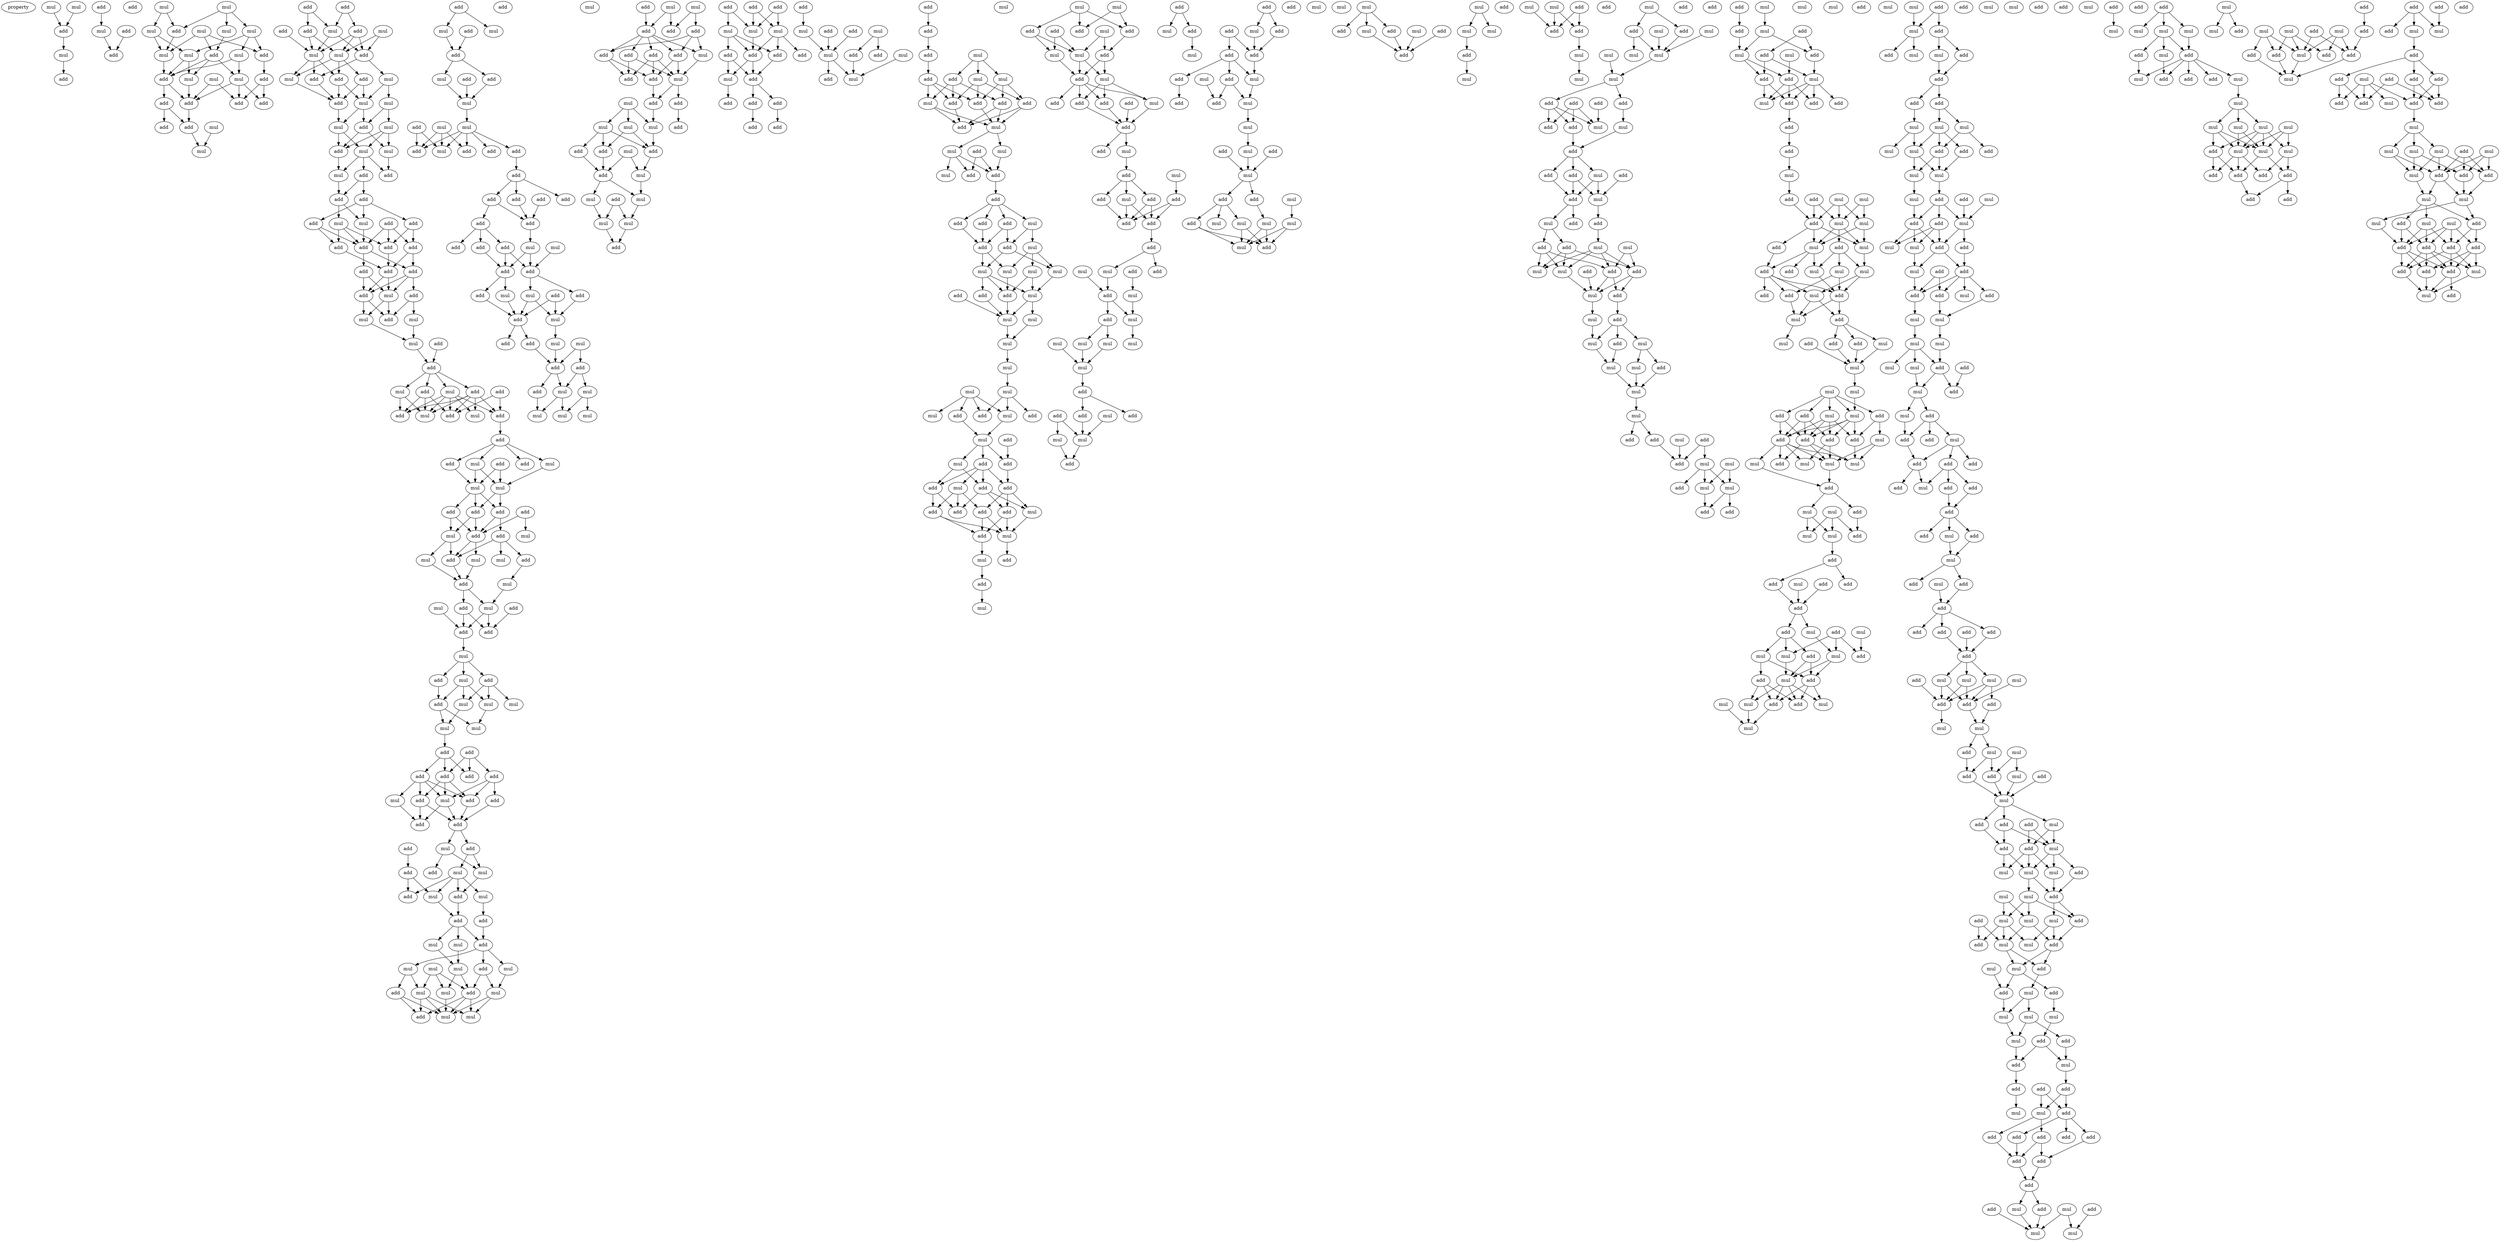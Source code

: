 digraph {
    node [fontcolor=black]
    property [mul=2,lf=1.8]
    0 [ label = mul ];
    1 [ label = mul ];
    2 [ label = add ];
    3 [ label = mul ];
    4 [ label = add ];
    5 [ label = add ];
    6 [ label = add ];
    7 [ label = mul ];
    8 [ label = add ];
    9 [ label = add ];
    10 [ label = mul ];
    11 [ label = mul ];
    12 [ label = add ];
    13 [ label = mul ];
    14 [ label = mul ];
    15 [ label = mul ];
    16 [ label = mul ];
    17 [ label = add ];
    18 [ label = add ];
    19 [ label = mul ];
    20 [ label = mul ];
    21 [ label = mul ];
    22 [ label = mul ];
    23 [ label = mul ];
    24 [ label = add ];
    25 [ label = mul ];
    26 [ label = add ];
    27 [ label = add ];
    28 [ label = add ];
    29 [ label = add ];
    30 [ label = add ];
    31 [ label = add ];
    32 [ label = add ];
    33 [ label = mul ];
    34 [ label = mul ];
    35 [ label = add ];
    36 [ label = add ];
    37 [ label = mul ];
    38 [ label = add ];
    39 [ label = mul ];
    40 [ label = add ];
    41 [ label = add ];
    42 [ label = mul ];
    43 [ label = mul ];
    44 [ label = add ];
    45 [ label = mul ];
    46 [ label = add ];
    47 [ label = add ];
    48 [ label = add ];
    49 [ label = mul ];
    50 [ label = mul ];
    51 [ label = add ];
    52 [ label = mul ];
    53 [ label = mul ];
    54 [ label = add ];
    55 [ label = mul ];
    56 [ label = mul ];
    57 [ label = mul ];
    58 [ label = add ];
    59 [ label = mul ];
    60 [ label = add ];
    61 [ label = add ];
    62 [ label = add ];
    63 [ label = add ];
    64 [ label = add ];
    65 [ label = add ];
    66 [ label = add ];
    67 [ label = mul ];
    68 [ label = mul ];
    69 [ label = add ];
    70 [ label = add ];
    71 [ label = add ];
    72 [ label = add ];
    73 [ label = add ];
    74 [ label = add ];
    75 [ label = add ];
    76 [ label = add ];
    77 [ label = mul ];
    78 [ label = add ];
    79 [ label = mul ];
    80 [ label = mul ];
    81 [ label = add ];
    82 [ label = mul ];
    83 [ label = add ];
    84 [ label = add ];
    85 [ label = add ];
    86 [ label = mul ];
    87 [ label = add ];
    88 [ label = add ];
    89 [ label = mul ];
    90 [ label = add ];
    91 [ label = add ];
    92 [ label = mul ];
    93 [ label = add ];
    94 [ label = mul ];
    95 [ label = add ];
    96 [ label = add ];
    97 [ label = add ];
    98 [ label = mul ];
    99 [ label = add ];
    100 [ label = mul ];
    101 [ label = mul ];
    102 [ label = mul ];
    103 [ label = add ];
    104 [ label = add ];
    105 [ label = add ];
    106 [ label = add ];
    107 [ label = add ];
    108 [ label = add ];
    109 [ label = mul ];
    110 [ label = mul ];
    111 [ label = mul ];
    112 [ label = add ];
    113 [ label = mul ];
    114 [ label = add ];
    115 [ label = mul ];
    116 [ label = mul ];
    117 [ label = add ];
    118 [ label = add ];
    119 [ label = mul ];
    120 [ label = add ];
    121 [ label = mul ];
    122 [ label = add ];
    123 [ label = add ];
    124 [ label = mul ];
    125 [ label = add ];
    126 [ label = mul ];
    127 [ label = add ];
    128 [ label = mul ];
    129 [ label = mul ];
    130 [ label = mul ];
    131 [ label = add ];
    132 [ label = mul ];
    133 [ label = mul ];
    134 [ label = add ];
    135 [ label = add ];
    136 [ label = add ];
    137 [ label = add ];
    138 [ label = add ];
    139 [ label = add ];
    140 [ label = add ];
    141 [ label = mul ];
    142 [ label = add ];
    143 [ label = add ];
    144 [ label = mul ];
    145 [ label = add ];
    146 [ label = add ];
    147 [ label = add ];
    148 [ label = add ];
    149 [ label = mul ];
    150 [ label = add ];
    151 [ label = mul ];
    152 [ label = mul ];
    153 [ label = add ];
    154 [ label = add ];
    155 [ label = mul ];
    156 [ label = mul ];
    157 [ label = add ];
    158 [ label = add ];
    159 [ label = add ];
    160 [ label = mul ];
    161 [ label = add ];
    162 [ label = mul ];
    163 [ label = mul ];
    164 [ label = add ];
    165 [ label = mul ];
    166 [ label = mul ];
    167 [ label = mul ];
    168 [ label = mul ];
    169 [ label = add ];
    170 [ label = mul ];
    171 [ label = mul ];
    172 [ label = add ];
    173 [ label = add ];
    174 [ label = mul ];
    175 [ label = mul ];
    176 [ label = add ];
    177 [ label = add ];
    178 [ label = mul ];
    179 [ label = mul ];
    180 [ label = add ];
    181 [ label = add ];
    182 [ label = add ];
    183 [ label = add ];
    184 [ label = mul ];
    185 [ label = mul ];
    186 [ label = mul ];
    187 [ label = mul ];
    188 [ label = add ];
    189 [ label = add ];
    190 [ label = add ];
    191 [ label = add ];
    192 [ label = mul ];
    193 [ label = add ];
    194 [ label = add ];
    195 [ label = add ];
    196 [ label = add ];
    197 [ label = mul ];
    198 [ label = add ];
    199 [ label = add ];
    200 [ label = add ];
    201 [ label = add ];
    202 [ label = mul ];
    203 [ label = mul ];
    204 [ label = add ];
    205 [ label = add ];
    206 [ label = add ];
    207 [ label = add ];
    208 [ label = add ];
    209 [ label = add ];
    210 [ label = mul ];
    211 [ label = add ];
    212 [ label = add ];
    213 [ label = mul ];
    214 [ label = add ];
    215 [ label = mul ];
    216 [ label = mul ];
    217 [ label = add ];
    218 [ label = mul ];
    219 [ label = add ];
    220 [ label = add ];
    221 [ label = add ];
    222 [ label = mul ];
    223 [ label = add ];
    224 [ label = mul ];
    225 [ label = mul ];
    226 [ label = mul ];
    227 [ label = mul ];
    228 [ label = mul ];
    229 [ label = mul ];
    230 [ label = add ];
    231 [ label = add ];
    232 [ label = add ];
    233 [ label = add ];
    234 [ label = add ];
    235 [ label = add ];
    236 [ label = mul ];
    237 [ label = add ];
    238 [ label = add ];
    239 [ label = add ];
    240 [ label = mul ];
    241 [ label = add ];
    242 [ label = mul ];
    243 [ label = add ];
    244 [ label = add ];
    245 [ label = mul ];
    246 [ label = add ];
    247 [ label = mul ];
    248 [ label = mul ];
    249 [ label = mul ];
    250 [ label = add ];
    251 [ label = add ];
    252 [ label = add ];
    253 [ label = mul ];
    254 [ label = add ];
    255 [ label = mul ];
    256 [ label = add ];
    257 [ label = mul ];
    258 [ label = mul ];
    259 [ label = mul ];
    260 [ label = add ];
    261 [ label = add ];
    262 [ label = add ];
    263 [ label = add ];
    264 [ label = mul ];
    265 [ label = mul ];
    266 [ label = mul ];
    267 [ label = add ];
    268 [ label = add ];
    269 [ label = add ];
    270 [ label = add ];
    271 [ label = mul ];
    272 [ label = add ];
    273 [ label = add ];
    274 [ label = add ];
    275 [ label = add ];
    276 [ label = add ];
    277 [ label = add ];
    278 [ label = add ];
    279 [ label = mul ];
    280 [ label = add ];
    281 [ label = mul ];
    282 [ label = add ];
    283 [ label = add ];
    284 [ label = mul ];
    285 [ label = add ];
    286 [ label = mul ];
    287 [ label = add ];
    288 [ label = mul ];
    289 [ label = add ];
    290 [ label = add ];
    291 [ label = add ];
    292 [ label = mul ];
    293 [ label = add ];
    294 [ label = add ];
    295 [ label = mul ];
    296 [ label = mul ];
    297 [ label = add ];
    298 [ label = add ];
    299 [ label = mul ];
    300 [ label = add ];
    301 [ label = add ];
    302 [ label = add ];
    303 [ label = mul ];
    304 [ label = mul ];
    305 [ label = add ];
    306 [ label = mul ];
    307 [ label = add ];
    308 [ label = add ];
    309 [ label = mul ];
    310 [ label = add ];
    311 [ label = mul ];
    312 [ label = add ];
    313 [ label = add ];
    314 [ label = add ];
    315 [ label = add ];
    316 [ label = add ];
    317 [ label = mul ];
    318 [ label = mul ];
    319 [ label = mul ];
    320 [ label = mul ];
    321 [ label = mul ];
    322 [ label = mul ];
    323 [ label = mul ];
    324 [ label = add ];
    325 [ label = add ];
    326 [ label = add ];
    327 [ label = mul ];
    328 [ label = mul ];
    329 [ label = mul ];
    330 [ label = mul ];
    331 [ label = mul ];
    332 [ label = mul ];
    333 [ label = mul ];
    334 [ label = add ];
    335 [ label = mul ];
    336 [ label = add ];
    337 [ label = add ];
    338 [ label = mul ];
    339 [ label = add ];
    340 [ label = mul ];
    341 [ label = add ];
    342 [ label = add ];
    343 [ label = mul ];
    344 [ label = add ];
    345 [ label = add ];
    346 [ label = add ];
    347 [ label = add ];
    348 [ label = add ];
    349 [ label = mul ];
    350 [ label = add ];
    351 [ label = add ];
    352 [ label = add ];
    353 [ label = mul ];
    354 [ label = add ];
    355 [ label = mul ];
    356 [ label = add ];
    357 [ label = mul ];
    358 [ label = mul ];
    359 [ label = mul ];
    360 [ label = add ];
    361 [ label = mul ];
    362 [ label = add ];
    363 [ label = add ];
    364 [ label = add ];
    365 [ label = mul ];
    366 [ label = mul ];
    367 [ label = add ];
    368 [ label = add ];
    369 [ label = mul ];
    370 [ label = add ];
    371 [ label = add ];
    372 [ label = add ];
    373 [ label = add ];
    374 [ label = mul ];
    375 [ label = add ];
    376 [ label = add ];
    377 [ label = mul ];
    378 [ label = mul ];
    379 [ label = add ];
    380 [ label = add ];
    381 [ label = add ];
    382 [ label = mul ];
    383 [ label = add ];
    384 [ label = add ];
    385 [ label = add ];
    386 [ label = add ];
    387 [ label = mul ];
    388 [ label = add ];
    389 [ label = mul ];
    390 [ label = add ];
    391 [ label = add ];
    392 [ label = mul ];
    393 [ label = mul ];
    394 [ label = add ];
    395 [ label = mul ];
    396 [ label = mul ];
    397 [ label = mul ];
    398 [ label = mul ];
    399 [ label = mul ];
    400 [ label = add ];
    401 [ label = add ];
    402 [ label = add ];
    403 [ label = mul ];
    404 [ label = add ];
    405 [ label = mul ];
    406 [ label = mul ];
    407 [ label = add ];
    408 [ label = add ];
    409 [ label = mul ];
    410 [ label = add ];
    411 [ label = mul ];
    412 [ label = add ];
    413 [ label = add ];
    414 [ label = mul ];
    415 [ label = mul ];
    416 [ label = add ];
    417 [ label = add ];
    418 [ label = add ];
    419 [ label = add ];
    420 [ label = add ];
    421 [ label = add ];
    422 [ label = mul ];
    423 [ label = mul ];
    424 [ label = mul ];
    425 [ label = add ];
    426 [ label = add ];
    427 [ label = mul ];
    428 [ label = add ];
    429 [ label = mul ];
    430 [ label = mul ];
    431 [ label = add ];
    432 [ label = mul ];
    433 [ label = mul ];
    434 [ label = add ];
    435 [ label = add ];
    436 [ label = mul ];
    437 [ label = mul ];
    438 [ label = add ];
    439 [ label = mul ];
    440 [ label = mul ];
    441 [ label = mul ];
    442 [ label = add ];
    443 [ label = mul ];
    444 [ label = add ];
    445 [ label = mul ];
    446 [ label = mul ];
    447 [ label = add ];
    448 [ label = add ];
    449 [ label = add ];
    450 [ label = mul ];
    451 [ label = mul ];
    452 [ label = mul ];
    453 [ label = add ];
    454 [ label = add ];
    455 [ label = add ];
    456 [ label = mul ];
    457 [ label = mul ];
    458 [ label = mul ];
    459 [ label = add ];
    460 [ label = add ];
    461 [ label = add ];
    462 [ label = mul ];
    463 [ label = mul ];
    464 [ label = mul ];
    465 [ label = mul ];
    466 [ label = add ];
    467 [ label = mul ];
    468 [ label = add ];
    469 [ label = mul ];
    470 [ label = mul ];
    471 [ label = mul ];
    472 [ label = mul ];
    473 [ label = add ];
    474 [ label = add ];
    475 [ label = add ];
    476 [ label = add ];
    477 [ label = add ];
    478 [ label = mul ];
    479 [ label = mul ];
    480 [ label = add ];
    481 [ label = add ];
    482 [ label = add ];
    483 [ label = add ];
    484 [ label = mul ];
    485 [ label = add ];
    486 [ label = add ];
    487 [ label = mul ];
    488 [ label = add ];
    489 [ label = add ];
    490 [ label = mul ];
    491 [ label = add ];
    492 [ label = add ];
    493 [ label = add ];
    494 [ label = mul ];
    495 [ label = mul ];
    496 [ label = mul ];
    497 [ label = add ];
    498 [ label = add ];
    499 [ label = mul ];
    500 [ label = add ];
    501 [ label = mul ];
    502 [ label = add ];
    503 [ label = add ];
    504 [ label = add ];
    505 [ label = mul ];
    506 [ label = mul ];
    507 [ label = mul ];
    508 [ label = add ];
    509 [ label = mul ];
    510 [ label = add ];
    511 [ label = mul ];
    512 [ label = mul ];
    513 [ label = mul ];
    514 [ label = add ];
    515 [ label = add ];
    516 [ label = mul ];
    517 [ label = add ];
    518 [ label = mul ];
    519 [ label = mul ];
    520 [ label = add ];
    521 [ label = mul ];
    522 [ label = add ];
    523 [ label = mul ];
    524 [ label = add ];
    525 [ label = add ];
    526 [ label = mul ];
    527 [ label = add ];
    528 [ label = add ];
    529 [ label = mul ];
    530 [ label = add ];
    531 [ label = add ];
    532 [ label = mul ];
    533 [ label = add ];
    534 [ label = mul ];
    535 [ label = add ];
    536 [ label = add ];
    537 [ label = mul ];
    538 [ label = mul ];
    539 [ label = add ];
    540 [ label = add ];
    541 [ label = add ];
    542 [ label = add ];
    543 [ label = mul ];
    544 [ label = mul ];
    545 [ label = add ];
    546 [ label = mul ];
    547 [ label = add ];
    548 [ label = mul ];
    549 [ label = add ];
    550 [ label = mul ];
    551 [ label = mul ];
    552 [ label = add ];
    553 [ label = mul ];
    554 [ label = mul ];
    555 [ label = add ];
    556 [ label = mul ];
    557 [ label = add ];
    558 [ label = add ];
    559 [ label = mul ];
    560 [ label = mul ];
    561 [ label = add ];
    562 [ label = mul ];
    563 [ label = add ];
    564 [ label = mul ];
    565 [ label = add ];
    566 [ label = add ];
    567 [ label = add ];
    568 [ label = mul ];
    569 [ label = mul ];
    570 [ label = add ];
    571 [ label = add ];
    572 [ label = mul ];
    573 [ label = mul ];
    574 [ label = add ];
    575 [ label = add ];
    576 [ label = mul ];
    577 [ label = mul ];
    578 [ label = mul ];
    579 [ label = mul ];
    580 [ label = add ];
    581 [ label = add ];
    582 [ label = add ];
    583 [ label = mul ];
    584 [ label = add ];
    585 [ label = add ];
    586 [ label = mul ];
    587 [ label = add ];
    588 [ label = add ];
    589 [ label = mul ];
    590 [ label = mul ];
    591 [ label = mul ];
    592 [ label = add ];
    593 [ label = mul ];
    594 [ label = add ];
    595 [ label = mul ];
    596 [ label = mul ];
    597 [ label = add ];
    598 [ label = mul ];
    599 [ label = mul ];
    600 [ label = add ];
    601 [ label = add ];
    602 [ label = add ];
    603 [ label = add ];
    604 [ label = mul ];
    605 [ label = add ];
    606 [ label = add ];
    607 [ label = add ];
    608 [ label = mul ];
    609 [ label = add ];
    610 [ label = mul ];
    611 [ label = mul ];
    612 [ label = add ];
    613 [ label = mul ];
    614 [ label = mul ];
    615 [ label = add ];
    616 [ label = add ];
    617 [ label = mul ];
    618 [ label = add ];
    619 [ label = add ];
    620 [ label = add ];
    621 [ label = mul ];
    622 [ label = mul ];
    623 [ label = mul ];
    624 [ label = mul ];
    625 [ label = add ];
    626 [ label = mul ];
    627 [ label = mul ];
    628 [ label = add ];
    629 [ label = mul ];
    630 [ label = add ];
    631 [ label = mul ];
    632 [ label = add ];
    633 [ label = add ];
    634 [ label = add ];
    635 [ label = add ];
    636 [ label = mul ];
    637 [ label = mul ];
    638 [ label = mul ];
    639 [ label = mul ];
    640 [ label = add ];
    641 [ label = add ];
    642 [ label = add ];
    643 [ label = mul ];
    644 [ label = mul ];
    645 [ label = mul ];
    646 [ label = add ];
    647 [ label = mul ];
    648 [ label = add ];
    649 [ label = mul ];
    650 [ label = add ];
    651 [ label = mul ];
    652 [ label = add ];
    653 [ label = mul ];
    654 [ label = add ];
    655 [ label = mul ];
    656 [ label = add ];
    657 [ label = add ];
    658 [ label = add ];
    659 [ label = mul ];
    660 [ label = mul ];
    661 [ label = add ];
    662 [ label = add ];
    663 [ label = add ];
    664 [ label = mul ];
    665 [ label = mul ];
    666 [ label = mul ];
    667 [ label = mul ];
    668 [ label = add ];
    669 [ label = mul ];
    670 [ label = add ];
    671 [ label = mul ];
    672 [ label = mul ];
    673 [ label = add ];
    674 [ label = mul ];
    675 [ label = add ];
    676 [ label = mul ];
    677 [ label = add ];
    678 [ label = add ];
    679 [ label = add ];
    680 [ label = add ];
    681 [ label = add ];
    682 [ label = add ];
    683 [ label = mul ];
    684 [ label = add ];
    685 [ label = add ];
    686 [ label = add ];
    687 [ label = add ];
    688 [ label = add ];
    689 [ label = add ];
    690 [ label = mul ];
    691 [ label = mul ];
    692 [ label = mul ];
    693 [ label = mul ];
    694 [ label = add ];
    695 [ label = add ];
    696 [ label = add ];
    697 [ label = mul ];
    698 [ label = add ];
    699 [ label = add ];
    700 [ label = add ];
    701 [ label = add ];
    702 [ label = add ];
    703 [ label = add ];
    704 [ label = add ];
    705 [ label = mul ];
    706 [ label = mul ];
    707 [ label = mul ];
    708 [ label = add ];
    709 [ label = mul ];
    710 [ label = add ];
    711 [ label = add ];
    712 [ label = add ];
    713 [ label = mul ];
    714 [ label = mul ];
    715 [ label = mul ];
    716 [ label = mul ];
    717 [ label = mul ];
    718 [ label = add ];
    719 [ label = add ];
    720 [ label = mul ];
    721 [ label = add ];
    722 [ label = add ];
    723 [ label = mul ];
    724 [ label = add ];
    725 [ label = add ];
    726 [ label = add ];
    727 [ label = add ];
    728 [ label = mul ];
    729 [ label = mul ];
    730 [ label = add ];
    731 [ label = add ];
    732 [ label = mul ];
    733 [ label = mul ];
    734 [ label = mul ];
    735 [ label = add ];
    736 [ label = mul ];
    737 [ label = mul ];
    738 [ label = mul ];
    739 [ label = add ];
    740 [ label = mul ];
    741 [ label = add ];
    742 [ label = mul ];
    743 [ label = mul ];
    744 [ label = add ];
    745 [ label = add ];
    746 [ label = mul ];
    747 [ label = mul ];
    748 [ label = add ];
    749 [ label = add ];
    750 [ label = mul ];
    751 [ label = mul ];
    752 [ label = add ];
    753 [ label = mul ];
    754 [ label = add ];
    755 [ label = mul ];
    756 [ label = mul ];
    757 [ label = mul ];
    758 [ label = add ];
    759 [ label = add ];
    760 [ label = add ];
    761 [ label = mul ];
    762 [ label = add ];
    763 [ label = mul ];
    764 [ label = add ];
    765 [ label = add ];
    766 [ label = add ];
    767 [ label = add ];
    768 [ label = mul ];
    769 [ label = mul ];
    770 [ label = add ];
    771 [ label = add ];
    772 [ label = add ];
    773 [ label = add ];
    774 [ label = add ];
    775 [ label = add ];
    776 [ label = add ];
    777 [ label = add ];
    778 [ label = add ];
    779 [ label = mul ];
    780 [ label = add ];
    781 [ label = mul ];
    782 [ label = add ];
    783 [ label = mul ];
    784 [ label = mul ];
    785 [ label = add ];
    786 [ label = mul ];
    787 [ label = mul ];
    788 [ label = mul ];
    789 [ label = add ];
    790 [ label = mul ];
    791 [ label = mul ];
    792 [ label = add ];
    793 [ label = mul ];
    794 [ label = add ];
    795 [ label = add ];
    796 [ label = add ];
    797 [ label = mul ];
    798 [ label = mul ];
    799 [ label = add ];
    800 [ label = mul ];
    801 [ label = mul ];
    802 [ label = mul ];
    803 [ label = mul ];
    804 [ label = mul ];
    805 [ label = mul ];
    806 [ label = mul ];
    807 [ label = mul ];
    808 [ label = add ];
    809 [ label = add ];
    810 [ label = add ];
    811 [ label = add ];
    812 [ label = add ];
    813 [ label = add ];
    814 [ label = add ];
    815 [ label = add ];
    816 [ label = mul ];
    817 [ label = mul ];
    818 [ label = add ];
    819 [ label = mul ];
    820 [ label = add ];
    821 [ label = add ];
    822 [ label = add ];
    823 [ label = add ];
    824 [ label = add ];
    825 [ label = mul ];
    826 [ label = mul ];
    827 [ label = add ];
    828 [ label = add ];
    829 [ label = add ];
    830 [ label = mul ];
    831 [ label = mul ];
    832 [ label = add ];
    833 [ label = add ];
    834 [ label = mul ];
    835 [ label = add ];
    836 [ label = add ];
    837 [ label = add ];
    838 [ label = add ];
    839 [ label = add ];
    840 [ label = add ];
    841 [ label = mul ];
    842 [ label = add ];
    843 [ label = add ];
    844 [ label = mul ];
    845 [ label = mul ];
    846 [ label = mul ];
    847 [ label = mul ];
    848 [ label = add ];
    849 [ label = mul ];
    850 [ label = mul ];
    851 [ label = add ];
    852 [ label = add ];
    853 [ label = add ];
    854 [ label = mul ];
    855 [ label = mul ];
    856 [ label = mul ];
    857 [ label = mul ];
    858 [ label = add ];
    859 [ label = add ];
    860 [ label = mul ];
    861 [ label = add ];
    862 [ label = add ];
    863 [ label = add ];
    864 [ label = add ];
    865 [ label = add ];
    866 [ label = mul ];
    867 [ label = add ];
    868 [ label = add ];
    869 [ label = add ];
    870 [ label = mul ];
    0 -> 2 [ name = 0 ];
    1 -> 2 [ name = 1 ];
    2 -> 3 [ name = 2 ];
    3 -> 4 [ name = 3 ];
    5 -> 7 [ name = 4 ];
    6 -> 8 [ name = 5 ];
    7 -> 8 [ name = 6 ];
    10 -> 12 [ name = 7 ];
    10 -> 13 [ name = 8 ];
    10 -> 15 [ name = 9 ];
    11 -> 12 [ name = 10 ];
    11 -> 14 [ name = 11 ];
    12 -> 20 [ name = 12 ];
    13 -> 17 [ name = 13 ];
    14 -> 20 [ name = 14 ];
    14 -> 21 [ name = 15 ];
    15 -> 18 [ name = 16 ];
    15 -> 19 [ name = 17 ];
    15 -> 21 [ name = 18 ];
    16 -> 17 [ name = 19 ];
    16 -> 18 [ name = 20 ];
    16 -> 20 [ name = 21 ];
    17 -> 22 [ name = 22 ];
    17 -> 23 [ name = 23 ];
    17 -> 24 [ name = 24 ];
    18 -> 26 [ name = 25 ];
    19 -> 23 [ name = 26 ];
    19 -> 24 [ name = 27 ];
    20 -> 24 [ name = 28 ];
    21 -> 22 [ name = 29 ];
    21 -> 24 [ name = 30 ];
    22 -> 30 [ name = 31 ];
    23 -> 27 [ name = 32 ];
    23 -> 28 [ name = 33 ];
    23 -> 30 [ name = 34 ];
    24 -> 29 [ name = 35 ];
    24 -> 30 [ name = 36 ];
    25 -> 27 [ name = 37 ];
    25 -> 30 [ name = 38 ];
    26 -> 27 [ name = 39 ];
    26 -> 28 [ name = 40 ];
    29 -> 31 [ name = 41 ];
    29 -> 32 [ name = 42 ];
    30 -> 32 [ name = 43 ];
    32 -> 34 [ name = 44 ];
    33 -> 34 [ name = 45 ];
    35 -> 37 [ name = 46 ];
    35 -> 41 [ name = 47 ];
    36 -> 37 [ name = 48 ];
    36 -> 40 [ name = 49 ];
    37 -> 42 [ name = 50 ];
    37 -> 44 [ name = 51 ];
    38 -> 42 [ name = 52 ];
    39 -> 43 [ name = 53 ];
    39 -> 44 [ name = 54 ];
    40 -> 42 [ name = 55 ];
    40 -> 43 [ name = 56 ];
    40 -> 44 [ name = 57 ];
    41 -> 42 [ name = 58 ];
    41 -> 43 [ name = 59 ];
    42 -> 45 [ name = 60 ];
    42 -> 46 [ name = 61 ];
    42 -> 47 [ name = 62 ];
    43 -> 45 [ name = 63 ];
    43 -> 47 [ name = 64 ];
    43 -> 48 [ name = 65 ];
    44 -> 46 [ name = 66 ];
    44 -> 49 [ name = 67 ];
    45 -> 51 [ name = 68 ];
    46 -> 51 [ name = 69 ];
    47 -> 50 [ name = 70 ];
    47 -> 51 [ name = 71 ];
    48 -> 50 [ name = 72 ];
    48 -> 51 [ name = 73 ];
    49 -> 50 [ name = 74 ];
    49 -> 52 [ name = 75 ];
    50 -> 54 [ name = 76 ];
    50 -> 55 [ name = 77 ];
    51 -> 55 [ name = 78 ];
    52 -> 53 [ name = 79 ];
    52 -> 54 [ name = 80 ];
    53 -> 56 [ name = 81 ];
    53 -> 57 [ name = 82 ];
    53 -> 58 [ name = 83 ];
    54 -> 57 [ name = 84 ];
    54 -> 58 [ name = 85 ];
    55 -> 56 [ name = 86 ];
    55 -> 58 [ name = 87 ];
    56 -> 59 [ name = 88 ];
    56 -> 60 [ name = 89 ];
    56 -> 61 [ name = 90 ];
    57 -> 60 [ name = 91 ];
    58 -> 59 [ name = 92 ];
    59 -> 62 [ name = 93 ];
    61 -> 62 [ name = 94 ];
    61 -> 63 [ name = 95 ];
    62 -> 67 [ name = 96 ];
    62 -> 68 [ name = 97 ];
    63 -> 64 [ name = 98 ];
    63 -> 65 [ name = 99 ];
    63 -> 67 [ name = 100 ];
    64 -> 70 [ name = 101 ];
    64 -> 72 [ name = 102 ];
    65 -> 69 [ name = 103 ];
    65 -> 71 [ name = 104 ];
    66 -> 69 [ name = 105 ];
    66 -> 70 [ name = 106 ];
    66 -> 72 [ name = 107 ];
    67 -> 69 [ name = 108 ];
    68 -> 69 [ name = 109 ];
    68 -> 70 [ name = 110 ];
    68 -> 71 [ name = 111 ];
    69 -> 74 [ name = 112 ];
    69 -> 75 [ name = 113 ];
    70 -> 73 [ name = 114 ];
    71 -> 73 [ name = 115 ];
    72 -> 73 [ name = 116 ];
    72 -> 75 [ name = 117 ];
    73 -> 77 [ name = 118 ];
    73 -> 78 [ name = 119 ];
    74 -> 77 [ name = 120 ];
    74 -> 78 [ name = 121 ];
    75 -> 76 [ name = 122 ];
    75 -> 77 [ name = 123 ];
    75 -> 78 [ name = 124 ];
    76 -> 79 [ name = 125 ];
    76 -> 81 [ name = 126 ];
    77 -> 80 [ name = 127 ];
    77 -> 81 [ name = 128 ];
    78 -> 80 [ name = 129 ];
    78 -> 81 [ name = 130 ];
    79 -> 82 [ name = 131 ];
    80 -> 82 [ name = 132 ];
    82 -> 84 [ name = 133 ];
    83 -> 84 [ name = 134 ];
    84 -> 86 [ name = 135 ];
    84 -> 87 [ name = 136 ];
    84 -> 88 [ name = 137 ];
    84 -> 89 [ name = 138 ];
    85 -> 90 [ name = 139 ];
    85 -> 91 [ name = 140 ];
    86 -> 93 [ name = 141 ];
    86 -> 94 [ name = 142 ];
    87 -> 90 [ name = 143 ];
    87 -> 91 [ name = 144 ];
    87 -> 92 [ name = 145 ];
    87 -> 93 [ name = 146 ];
    87 -> 94 [ name = 147 ];
    88 -> 90 [ name = 148 ];
    88 -> 93 [ name = 149 ];
    88 -> 94 [ name = 150 ];
    89 -> 90 [ name = 151 ];
    89 -> 91 [ name = 152 ];
    89 -> 92 [ name = 153 ];
    89 -> 93 [ name = 154 ];
    89 -> 94 [ name = 155 ];
    91 -> 95 [ name = 156 ];
    95 -> 96 [ name = 157 ];
    95 -> 98 [ name = 158 ];
    95 -> 99 [ name = 159 ];
    95 -> 100 [ name = 160 ];
    96 -> 101 [ name = 161 ];
    97 -> 101 [ name = 162 ];
    97 -> 102 [ name = 163 ];
    98 -> 101 [ name = 164 ];
    98 -> 102 [ name = 165 ];
    100 -> 102 [ name = 166 ];
    101 -> 104 [ name = 167 ];
    101 -> 105 [ name = 168 ];
    101 -> 106 [ name = 169 ];
    102 -> 104 [ name = 170 ];
    102 -> 105 [ name = 171 ];
    103 -> 107 [ name = 172 ];
    103 -> 109 [ name = 173 ];
    104 -> 107 [ name = 174 ];
    104 -> 110 [ name = 175 ];
    105 -> 107 [ name = 176 ];
    105 -> 108 [ name = 177 ];
    106 -> 107 [ name = 178 ];
    106 -> 110 [ name = 179 ];
    107 -> 111 [ name = 180 ];
    107 -> 114 [ name = 181 ];
    108 -> 112 [ name = 182 ];
    108 -> 113 [ name = 183 ];
    108 -> 114 [ name = 184 ];
    110 -> 114 [ name = 185 ];
    110 -> 115 [ name = 186 ];
    111 -> 117 [ name = 187 ];
    112 -> 116 [ name = 188 ];
    114 -> 117 [ name = 189 ];
    115 -> 117 [ name = 190 ];
    116 -> 121 [ name = 191 ];
    117 -> 120 [ name = 192 ];
    117 -> 121 [ name = 193 ];
    118 -> 123 [ name = 194 ];
    119 -> 122 [ name = 195 ];
    120 -> 122 [ name = 196 ];
    120 -> 123 [ name = 197 ];
    121 -> 122 [ name = 198 ];
    121 -> 123 [ name = 199 ];
    122 -> 124 [ name = 200 ];
    124 -> 125 [ name = 201 ];
    124 -> 126 [ name = 202 ];
    124 -> 127 [ name = 203 ];
    125 -> 131 [ name = 204 ];
    126 -> 128 [ name = 205 ];
    126 -> 129 [ name = 206 ];
    126 -> 131 [ name = 207 ];
    127 -> 128 [ name = 208 ];
    127 -> 129 [ name = 209 ];
    127 -> 130 [ name = 210 ];
    128 -> 132 [ name = 211 ];
    129 -> 133 [ name = 212 ];
    131 -> 132 [ name = 213 ];
    131 -> 133 [ name = 214 ];
    132 -> 134 [ name = 215 ];
    134 -> 136 [ name = 216 ];
    134 -> 137 [ name = 217 ];
    134 -> 138 [ name = 218 ];
    135 -> 136 [ name = 219 ];
    135 -> 137 [ name = 220 ];
    135 -> 139 [ name = 221 ];
    137 -> 140 [ name = 222 ];
    137 -> 141 [ name = 223 ];
    137 -> 143 [ name = 224 ];
    138 -> 140 [ name = 225 ];
    138 -> 141 [ name = 226 ];
    138 -> 143 [ name = 227 ];
    138 -> 144 [ name = 228 ];
    139 -> 141 [ name = 229 ];
    139 -> 142 [ name = 230 ];
    139 -> 143 [ name = 231 ];
    140 -> 145 [ name = 232 ];
    140 -> 146 [ name = 233 ];
    141 -> 145 [ name = 234 ];
    141 -> 146 [ name = 235 ];
    142 -> 145 [ name = 236 ];
    143 -> 145 [ name = 237 ];
    144 -> 146 [ name = 238 ];
    145 -> 148 [ name = 239 ];
    145 -> 149 [ name = 240 ];
    147 -> 150 [ name = 241 ];
    148 -> 151 [ name = 242 ];
    148 -> 152 [ name = 243 ];
    149 -> 152 [ name = 244 ];
    149 -> 153 [ name = 245 ];
    150 -> 154 [ name = 246 ];
    150 -> 155 [ name = 247 ];
    151 -> 154 [ name = 248 ];
    151 -> 155 [ name = 249 ];
    151 -> 156 [ name = 250 ];
    151 -> 157 [ name = 251 ];
    152 -> 157 [ name = 252 ];
    155 -> 159 [ name = 253 ];
    156 -> 158 [ name = 254 ];
    157 -> 159 [ name = 255 ];
    158 -> 161 [ name = 256 ];
    159 -> 160 [ name = 257 ];
    159 -> 161 [ name = 258 ];
    159 -> 162 [ name = 259 ];
    160 -> 167 [ name = 260 ];
    161 -> 163 [ name = 261 ];
    161 -> 164 [ name = 262 ];
    161 -> 165 [ name = 263 ];
    162 -> 167 [ name = 264 ];
    163 -> 169 [ name = 265 ];
    163 -> 170 [ name = 266 ];
    164 -> 168 [ name = 267 ];
    164 -> 172 [ name = 268 ];
    165 -> 168 [ name = 269 ];
    166 -> 170 [ name = 270 ];
    166 -> 171 [ name = 271 ];
    166 -> 172 [ name = 272 ];
    167 -> 171 [ name = 273 ];
    167 -> 172 [ name = 274 ];
    168 -> 174 [ name = 275 ];
    168 -> 175 [ name = 276 ];
    169 -> 173 [ name = 277 ];
    169 -> 174 [ name = 278 ];
    170 -> 173 [ name = 279 ];
    170 -> 174 [ name = 280 ];
    170 -> 175 [ name = 281 ];
    171 -> 174 [ name = 282 ];
    172 -> 173 [ name = 283 ];
    172 -> 174 [ name = 284 ];
    172 -> 175 [ name = 285 ];
    176 -> 178 [ name = 286 ];
    176 -> 179 [ name = 287 ];
    178 -> 181 [ name = 288 ];
    180 -> 181 [ name = 289 ];
    181 -> 182 [ name = 290 ];
    181 -> 184 [ name = 291 ];
    182 -> 185 [ name = 292 ];
    183 -> 185 [ name = 293 ];
    184 -> 185 [ name = 294 ];
    185 -> 187 [ name = 295 ];
    186 -> 189 [ name = 296 ];
    186 -> 192 [ name = 297 ];
    186 -> 193 [ name = 298 ];
    187 -> 189 [ name = 299 ];
    187 -> 190 [ name = 300 ];
    187 -> 191 [ name = 301 ];
    187 -> 192 [ name = 302 ];
    187 -> 193 [ name = 303 ];
    188 -> 192 [ name = 304 ];
    188 -> 193 [ name = 305 ];
    190 -> 194 [ name = 306 ];
    194 -> 195 [ name = 307 ];
    194 -> 196 [ name = 308 ];
    194 -> 199 [ name = 309 ];
    195 -> 201 [ name = 310 ];
    196 -> 200 [ name = 311 ];
    196 -> 201 [ name = 312 ];
    198 -> 201 [ name = 313 ];
    200 -> 204 [ name = 314 ];
    200 -> 205 [ name = 315 ];
    200 -> 206 [ name = 316 ];
    201 -> 203 [ name = 317 ];
    202 -> 207 [ name = 318 ];
    203 -> 207 [ name = 319 ];
    203 -> 208 [ name = 320 ];
    204 -> 208 [ name = 321 ];
    206 -> 207 [ name = 322 ];
    206 -> 208 [ name = 323 ];
    207 -> 210 [ name = 324 ];
    207 -> 211 [ name = 325 ];
    208 -> 209 [ name = 326 ];
    208 -> 213 [ name = 327 ];
    209 -> 214 [ name = 328 ];
    210 -> 214 [ name = 329 ];
    210 -> 215 [ name = 330 ];
    211 -> 215 [ name = 331 ];
    212 -> 214 [ name = 332 ];
    212 -> 215 [ name = 333 ];
    213 -> 214 [ name = 334 ];
    214 -> 217 [ name = 335 ];
    214 -> 219 [ name = 336 ];
    215 -> 218 [ name = 337 ];
    216 -> 220 [ name = 338 ];
    216 -> 221 [ name = 339 ];
    217 -> 220 [ name = 340 ];
    218 -> 220 [ name = 341 ];
    220 -> 223 [ name = 342 ];
    220 -> 224 [ name = 343 ];
    221 -> 222 [ name = 344 ];
    221 -> 224 [ name = 345 ];
    222 -> 226 [ name = 346 ];
    222 -> 227 [ name = 347 ];
    223 -> 225 [ name = 348 ];
    224 -> 225 [ name = 349 ];
    224 -> 227 [ name = 350 ];
    228 -> 231 [ name = 351 ];
    228 -> 233 [ name = 352 ];
    229 -> 232 [ name = 353 ];
    229 -> 233 [ name = 354 ];
    230 -> 231 [ name = 355 ];
    231 -> 234 [ name = 356 ];
    231 -> 235 [ name = 357 ];
    231 -> 236 [ name = 358 ];
    231 -> 237 [ name = 359 ];
    231 -> 238 [ name = 360 ];
    232 -> 236 [ name = 361 ];
    232 -> 237 [ name = 362 ];
    232 -> 238 [ name = 363 ];
    234 -> 240 [ name = 364 ];
    234 -> 241 [ name = 365 ];
    235 -> 239 [ name = 366 ];
    235 -> 240 [ name = 367 ];
    235 -> 241 [ name = 368 ];
    236 -> 240 [ name = 369 ];
    237 -> 239 [ name = 370 ];
    237 -> 241 [ name = 371 ];
    238 -> 239 [ name = 372 ];
    238 -> 240 [ name = 373 ];
    239 -> 243 [ name = 374 ];
    240 -> 243 [ name = 375 ];
    240 -> 244 [ name = 376 ];
    242 -> 245 [ name = 377 ];
    242 -> 247 [ name = 378 ];
    242 -> 248 [ name = 379 ];
    243 -> 248 [ name = 380 ];
    244 -> 246 [ name = 381 ];
    245 -> 250 [ name = 382 ];
    245 -> 251 [ name = 383 ];
    247 -> 250 [ name = 384 ];
    247 -> 251 [ name = 385 ];
    247 -> 252 [ name = 386 ];
    248 -> 250 [ name = 387 ];
    249 -> 253 [ name = 388 ];
    249 -> 254 [ name = 389 ];
    250 -> 253 [ name = 390 ];
    251 -> 254 [ name = 391 ];
    252 -> 254 [ name = 392 ];
    253 -> 257 [ name = 393 ];
    254 -> 255 [ name = 394 ];
    254 -> 257 [ name = 395 ];
    255 -> 258 [ name = 396 ];
    256 -> 258 [ name = 397 ];
    256 -> 259 [ name = 398 ];
    257 -> 259 [ name = 399 ];
    258 -> 260 [ name = 400 ];
    259 -> 260 [ name = 401 ];
    261 -> 264 [ name = 402 ];
    261 -> 266 [ name = 403 ];
    262 -> 264 [ name = 404 ];
    262 -> 265 [ name = 405 ];
    263 -> 264 [ name = 406 ];
    263 -> 265 [ name = 407 ];
    264 -> 267 [ name = 408 ];
    265 -> 267 [ name = 409 ];
    265 -> 268 [ name = 410 ];
    265 -> 269 [ name = 411 ];
    266 -> 267 [ name = 412 ];
    266 -> 268 [ name = 413 ];
    266 -> 270 [ name = 414 ];
    267 -> 271 [ name = 415 ];
    267 -> 272 [ name = 416 ];
    268 -> 272 [ name = 417 ];
    270 -> 271 [ name = 418 ];
    270 -> 272 [ name = 419 ];
    271 -> 274 [ name = 420 ];
    272 -> 273 [ name = 421 ];
    272 -> 275 [ name = 422 ];
    273 -> 277 [ name = 423 ];
    275 -> 276 [ name = 424 ];
    278 -> 279 [ name = 425 ];
    279 -> 286 [ name = 426 ];
    280 -> 286 [ name = 427 ];
    281 -> 283 [ name = 428 ];
    281 -> 285 [ name = 429 ];
    282 -> 286 [ name = 430 ];
    283 -> 288 [ name = 431 ];
    284 -> 288 [ name = 432 ];
    286 -> 287 [ name = 433 ];
    286 -> 288 [ name = 434 ];
    289 -> 290 [ name = 435 ];
    290 -> 291 [ name = 436 ];
    291 -> 294 [ name = 437 ];
    292 -> 293 [ name = 438 ];
    292 -> 295 [ name = 439 ];
    292 -> 296 [ name = 440 ];
    293 -> 297 [ name = 441 ];
    293 -> 298 [ name = 442 ];
    293 -> 299 [ name = 443 ];
    294 -> 298 [ name = 444 ];
    294 -> 299 [ name = 445 ];
    294 -> 300 [ name = 446 ];
    295 -> 298 [ name = 447 ];
    295 -> 300 [ name = 448 ];
    295 -> 301 [ name = 449 ];
    296 -> 297 [ name = 450 ];
    296 -> 300 [ name = 451 ];
    296 -> 301 [ name = 452 ];
    297 -> 302 [ name = 453 ];
    297 -> 303 [ name = 454 ];
    298 -> 302 [ name = 455 ];
    299 -> 302 [ name = 456 ];
    299 -> 303 [ name = 457 ];
    300 -> 303 [ name = 458 ];
    301 -> 302 [ name = 459 ];
    301 -> 303 [ name = 460 ];
    303 -> 304 [ name = 461 ];
    303 -> 306 [ name = 462 ];
    304 -> 308 [ name = 463 ];
    305 -> 307 [ name = 464 ];
    305 -> 308 [ name = 465 ];
    306 -> 307 [ name = 466 ];
    306 -> 308 [ name = 467 ];
    306 -> 309 [ name = 468 ];
    308 -> 310 [ name = 469 ];
    310 -> 311 [ name = 470 ];
    310 -> 312 [ name = 471 ];
    310 -> 313 [ name = 472 ];
    310 -> 314 [ name = 473 ];
    311 -> 316 [ name = 474 ];
    311 -> 317 [ name = 475 ];
    312 -> 315 [ name = 476 ];
    312 -> 316 [ name = 477 ];
    313 -> 315 [ name = 478 ];
    314 -> 315 [ name = 479 ];
    315 -> 319 [ name = 480 ];
    315 -> 322 [ name = 481 ];
    316 -> 319 [ name = 482 ];
    316 -> 320 [ name = 483 ];
    317 -> 320 [ name = 484 ];
    317 -> 321 [ name = 485 ];
    317 -> 322 [ name = 486 ];
    319 -> 323 [ name = 487 ];
    319 -> 325 [ name = 488 ];
    319 -> 326 [ name = 489 ];
    320 -> 323 [ name = 490 ];
    321 -> 323 [ name = 491 ];
    321 -> 326 [ name = 492 ];
    322 -> 326 [ name = 493 ];
    323 -> 327 [ name = 494 ];
    323 -> 328 [ name = 495 ];
    324 -> 327 [ name = 496 ];
    325 -> 327 [ name = 497 ];
    326 -> 327 [ name = 498 ];
    327 -> 329 [ name = 499 ];
    328 -> 329 [ name = 500 ];
    329 -> 330 [ name = 501 ];
    330 -> 332 [ name = 502 ];
    331 -> 333 [ name = 503 ];
    331 -> 335 [ name = 504 ];
    331 -> 336 [ name = 505 ];
    331 -> 337 [ name = 506 ];
    332 -> 333 [ name = 507 ];
    332 -> 334 [ name = 508 ];
    332 -> 337 [ name = 509 ];
    333 -> 338 [ name = 510 ];
    336 -> 338 [ name = 511 ];
    338 -> 340 [ name = 512 ];
    338 -> 341 [ name = 513 ];
    338 -> 342 [ name = 514 ];
    339 -> 341 [ name = 515 ];
    340 -> 344 [ name = 516 ];
    340 -> 345 [ name = 517 ];
    341 -> 346 [ name = 518 ];
    342 -> 343 [ name = 519 ];
    342 -> 344 [ name = 520 ];
    342 -> 345 [ name = 521 ];
    342 -> 346 [ name = 522 ];
    343 -> 347 [ name = 523 ];
    343 -> 350 [ name = 524 ];
    343 -> 351 [ name = 525 ];
    344 -> 348 [ name = 526 ];
    344 -> 349 [ name = 527 ];
    344 -> 350 [ name = 528 ];
    345 -> 347 [ name = 529 ];
    345 -> 350 [ name = 530 ];
    346 -> 348 [ name = 531 ];
    346 -> 349 [ name = 532 ];
    346 -> 351 [ name = 533 ];
    347 -> 352 [ name = 534 ];
    347 -> 353 [ name = 535 ];
    348 -> 352 [ name = 536 ];
    348 -> 353 [ name = 537 ];
    349 -> 353 [ name = 538 ];
    351 -> 352 [ name = 539 ];
    351 -> 353 [ name = 540 ];
    352 -> 355 [ name = 541 ];
    353 -> 354 [ name = 542 ];
    355 -> 356 [ name = 543 ];
    356 -> 357 [ name = 544 ];
    358 -> 360 [ name = 545 ];
    358 -> 363 [ name = 546 ];
    358 -> 364 [ name = 547 ];
    359 -> 360 [ name = 548 ];
    359 -> 363 [ name = 549 ];
    360 -> 367 [ name = 550 ];
    361 -> 366 [ name = 551 ];
    361 -> 367 [ name = 552 ];
    362 -> 365 [ name = 553 ];
    362 -> 366 [ name = 554 ];
    364 -> 365 [ name = 555 ];
    364 -> 366 [ name = 556 ];
    365 -> 368 [ name = 557 ];
    366 -> 368 [ name = 558 ];
    366 -> 369 [ name = 559 ];
    367 -> 368 [ name = 560 ];
    367 -> 369 [ name = 561 ];
    368 -> 370 [ name = 562 ];
    368 -> 372 [ name = 563 ];
    368 -> 373 [ name = 564 ];
    368 -> 374 [ name = 565 ];
    369 -> 372 [ name = 566 ];
    369 -> 373 [ name = 567 ];
    369 -> 374 [ name = 568 ];
    371 -> 375 [ name = 569 ];
    372 -> 375 [ name = 570 ];
    373 -> 375 [ name = 571 ];
    374 -> 375 [ name = 572 ];
    375 -> 376 [ name = 573 ];
    375 -> 377 [ name = 574 ];
    377 -> 379 [ name = 575 ];
    378 -> 381 [ name = 576 ];
    379 -> 380 [ name = 577 ];
    379 -> 382 [ name = 578 ];
    379 -> 383 [ name = 579 ];
    380 -> 384 [ name = 580 ];
    381 -> 384 [ name = 581 ];
    381 -> 385 [ name = 582 ];
    382 -> 384 [ name = 583 ];
    382 -> 385 [ name = 584 ];
    383 -> 384 [ name = 585 ];
    383 -> 385 [ name = 586 ];
    385 -> 386 [ name = 587 ];
    386 -> 389 [ name = 588 ];
    386 -> 390 [ name = 589 ];
    387 -> 391 [ name = 590 ];
    388 -> 392 [ name = 591 ];
    389 -> 391 [ name = 592 ];
    391 -> 393 [ name = 593 ];
    391 -> 394 [ name = 594 ];
    392 -> 393 [ name = 595 ];
    393 -> 395 [ name = 596 ];
    394 -> 396 [ name = 597 ];
    394 -> 398 [ name = 598 ];
    396 -> 399 [ name = 599 ];
    397 -> 399 [ name = 600 ];
    398 -> 399 [ name = 601 ];
    399 -> 400 [ name = 602 ];
    400 -> 402 [ name = 603 ];
    400 -> 404 [ name = 604 ];
    401 -> 405 [ name = 605 ];
    401 -> 406 [ name = 606 ];
    402 -> 406 [ name = 607 ];
    403 -> 406 [ name = 608 ];
    405 -> 407 [ name = 609 ];
    406 -> 407 [ name = 610 ];
    408 -> 409 [ name = 611 ];
    408 -> 410 [ name = 612 ];
    410 -> 411 [ name = 613 ];
    412 -> 415 [ name = 614 ];
    412 -> 416 [ name = 615 ];
    415 -> 419 [ name = 616 ];
    416 -> 419 [ name = 617 ];
    417 -> 418 [ name = 618 ];
    417 -> 419 [ name = 619 ];
    418 -> 420 [ name = 620 ];
    418 -> 421 [ name = 621 ];
    418 -> 423 [ name = 622 ];
    419 -> 423 [ name = 623 ];
    420 -> 424 [ name = 624 ];
    420 -> 425 [ name = 625 ];
    421 -> 426 [ name = 626 ];
    422 -> 425 [ name = 627 ];
    423 -> 424 [ name = 628 ];
    424 -> 427 [ name = 629 ];
    427 -> 429 [ name = 630 ];
    428 -> 432 [ name = 631 ];
    429 -> 432 [ name = 632 ];
    431 -> 432 [ name = 633 ];
    432 -> 434 [ name = 634 ];
    432 -> 435 [ name = 635 ];
    433 -> 437 [ name = 636 ];
    434 -> 436 [ name = 637 ];
    435 -> 438 [ name = 638 ];
    435 -> 439 [ name = 639 ];
    435 -> 440 [ name = 640 ];
    436 -> 441 [ name = 641 ];
    436 -> 442 [ name = 642 ];
    437 -> 441 [ name = 643 ];
    437 -> 442 [ name = 644 ];
    438 -> 441 [ name = 645 ];
    438 -> 442 [ name = 646 ];
    439 -> 441 [ name = 647 ];
    439 -> 442 [ name = 648 ];
    443 -> 444 [ name = 649 ];
    443 -> 446 [ name = 650 ];
    443 -> 448 [ name = 651 ];
    445 -> 449 [ name = 652 ];
    446 -> 449 [ name = 653 ];
    447 -> 449 [ name = 654 ];
    448 -> 449 [ name = 655 ];
    450 -> 451 [ name = 656 ];
    450 -> 452 [ name = 657 ];
    451 -> 454 [ name = 658 ];
    454 -> 458 [ name = 659 ];
    455 -> 460 [ name = 660 ];
    455 -> 461 [ name = 661 ];
    456 -> 460 [ name = 662 ];
    456 -> 461 [ name = 663 ];
    457 -> 460 [ name = 664 ];
    461 -> 462 [ name = 665 ];
    462 -> 464 [ name = 666 ];
    463 -> 466 [ name = 667 ];
    463 -> 468 [ name = 668 ];
    465 -> 469 [ name = 669 ];
    466 -> 469 [ name = 670 ];
    466 -> 471 [ name = 671 ];
    467 -> 469 [ name = 672 ];
    468 -> 469 [ name = 673 ];
    469 -> 472 [ name = 674 ];
    470 -> 472 [ name = 675 ];
    472 -> 475 [ name = 676 ];
    472 -> 476 [ name = 677 ];
    473 -> 478 [ name = 678 ];
    473 -> 480 [ name = 679 ];
    473 -> 481 [ name = 680 ];
    474 -> 478 [ name = 681 ];
    475 -> 478 [ name = 682 ];
    475 -> 480 [ name = 683 ];
    475 -> 481 [ name = 684 ];
    476 -> 479 [ name = 685 ];
    479 -> 482 [ name = 686 ];
    481 -> 482 [ name = 687 ];
    482 -> 483 [ name = 688 ];
    482 -> 484 [ name = 689 ];
    482 -> 485 [ name = 690 ];
    483 -> 487 [ name = 691 ];
    483 -> 488 [ name = 692 ];
    484 -> 487 [ name = 693 ];
    484 -> 488 [ name = 694 ];
    485 -> 488 [ name = 695 ];
    486 -> 487 [ name = 696 ];
    487 -> 489 [ name = 697 ];
    488 -> 490 [ name = 698 ];
    488 -> 491 [ name = 699 ];
    489 -> 495 [ name = 700 ];
    490 -> 492 [ name = 701 ];
    490 -> 493 [ name = 702 ];
    492 -> 496 [ name = 703 ];
    492 -> 498 [ name = 704 ];
    492 -> 499 [ name = 705 ];
    493 -> 496 [ name = 706 ];
    493 -> 497 [ name = 707 ];
    493 -> 499 [ name = 708 ];
    494 -> 497 [ name = 709 ];
    494 -> 498 [ name = 710 ];
    495 -> 496 [ name = 711 ];
    495 -> 497 [ name = 712 ];
    495 -> 498 [ name = 713 ];
    495 -> 499 [ name = 714 ];
    497 -> 501 [ name = 715 ];
    497 -> 502 [ name = 716 ];
    498 -> 501 [ name = 717 ];
    498 -> 502 [ name = 718 ];
    499 -> 501 [ name = 719 ];
    500 -> 501 [ name = 720 ];
    501 -> 505 [ name = 721 ];
    502 -> 504 [ name = 722 ];
    504 -> 506 [ name = 723 ];
    504 -> 507 [ name = 724 ];
    504 -> 508 [ name = 725 ];
    505 -> 506 [ name = 726 ];
    506 -> 511 [ name = 727 ];
    507 -> 509 [ name = 728 ];
    507 -> 510 [ name = 729 ];
    508 -> 511 [ name = 730 ];
    509 -> 512 [ name = 731 ];
    510 -> 512 [ name = 732 ];
    511 -> 512 [ name = 733 ];
    512 -> 513 [ name = 734 ];
    513 -> 514 [ name = 735 ];
    513 -> 517 [ name = 736 ];
    515 -> 518 [ name = 737 ];
    515 -> 520 [ name = 738 ];
    516 -> 520 [ name = 739 ];
    517 -> 520 [ name = 740 ];
    518 -> 521 [ name = 741 ];
    518 -> 522 [ name = 742 ];
    518 -> 523 [ name = 743 ];
    519 -> 521 [ name = 744 ];
    519 -> 523 [ name = 745 ];
    521 -> 524 [ name = 746 ];
    521 -> 525 [ name = 747 ];
    523 -> 525 [ name = 748 ];
    526 -> 529 [ name = 749 ];
    527 -> 530 [ name = 750 ];
    528 -> 531 [ name = 751 ];
    528 -> 533 [ name = 752 ];
    529 -> 531 [ name = 753 ];
    529 -> 532 [ name = 754 ];
    530 -> 532 [ name = 755 ];
    531 -> 537 [ name = 756 ];
    532 -> 535 [ name = 757 ];
    532 -> 536 [ name = 758 ];
    533 -> 535 [ name = 759 ];
    533 -> 537 [ name = 760 ];
    534 -> 536 [ name = 761 ];
    535 -> 538 [ name = 762 ];
    535 -> 541 [ name = 763 ];
    536 -> 538 [ name = 764 ];
    536 -> 540 [ name = 765 ];
    536 -> 541 [ name = 766 ];
    537 -> 538 [ name = 767 ];
    537 -> 539 [ name = 768 ];
    537 -> 540 [ name = 769 ];
    537 -> 541 [ name = 770 ];
    541 -> 542 [ name = 771 ];
    542 -> 547 [ name = 772 ];
    547 -> 548 [ name = 773 ];
    548 -> 549 [ name = 774 ];
    549 -> 555 [ name = 775 ];
    550 -> 553 [ name = 776 ];
    550 -> 554 [ name = 777 ];
    551 -> 553 [ name = 778 ];
    551 -> 554 [ name = 779 ];
    551 -> 555 [ name = 780 ];
    552 -> 553 [ name = 781 ];
    552 -> 555 [ name = 782 ];
    553 -> 556 [ name = 783 ];
    553 -> 557 [ name = 784 ];
    553 -> 559 [ name = 785 ];
    554 -> 556 [ name = 786 ];
    554 -> 559 [ name = 787 ];
    555 -> 556 [ name = 788 ];
    555 -> 558 [ name = 789 ];
    555 -> 559 [ name = 790 ];
    556 -> 561 [ name = 791 ];
    556 -> 563 [ name = 792 ];
    556 -> 564 [ name = 793 ];
    557 -> 560 [ name = 794 ];
    557 -> 562 [ name = 795 ];
    557 -> 564 [ name = 796 ];
    558 -> 561 [ name = 797 ];
    559 -> 562 [ name = 798 ];
    560 -> 566 [ name = 799 ];
    560 -> 567 [ name = 800 ];
    561 -> 565 [ name = 801 ];
    561 -> 566 [ name = 802 ];
    561 -> 567 [ name = 803 ];
    561 -> 568 [ name = 804 ];
    562 -> 566 [ name = 805 ];
    562 -> 568 [ name = 806 ];
    564 -> 566 [ name = 807 ];
    566 -> 569 [ name = 808 ];
    566 -> 570 [ name = 809 ];
    567 -> 569 [ name = 810 ];
    568 -> 569 [ name = 811 ];
    568 -> 570 [ name = 812 ];
    569 -> 573 [ name = 813 ];
    570 -> 572 [ name = 814 ];
    570 -> 574 [ name = 815 ];
    570 -> 575 [ name = 816 ];
    571 -> 576 [ name = 817 ];
    572 -> 576 [ name = 818 ];
    574 -> 576 [ name = 819 ];
    575 -> 576 [ name = 820 ];
    576 -> 578 [ name = 821 ];
    577 -> 579 [ name = 822 ];
    577 -> 580 [ name = 823 ];
    577 -> 581 [ name = 824 ];
    577 -> 582 [ name = 825 ];
    577 -> 583 [ name = 826 ];
    578 -> 583 [ name = 827 ];
    579 -> 584 [ name = 828 ];
    579 -> 585 [ name = 829 ];
    579 -> 587 [ name = 830 ];
    579 -> 588 [ name = 831 ];
    580 -> 585 [ name = 832 ];
    580 -> 587 [ name = 833 ];
    581 -> 584 [ name = 834 ];
    581 -> 585 [ name = 835 ];
    581 -> 587 [ name = 836 ];
    582 -> 586 [ name = 837 ];
    582 -> 588 [ name = 838 ];
    583 -> 584 [ name = 839 ];
    583 -> 585 [ name = 840 ];
    583 -> 587 [ name = 841 ];
    583 -> 588 [ name = 842 ];
    584 -> 590 [ name = 843 ];
    584 -> 593 [ name = 844 ];
    585 -> 589 [ name = 845 ];
    585 -> 590 [ name = 846 ];
    585 -> 592 [ name = 847 ];
    586 -> 589 [ name = 848 ];
    586 -> 590 [ name = 849 ];
    587 -> 589 [ name = 850 ];
    587 -> 590 [ name = 851 ];
    587 -> 591 [ name = 852 ];
    587 -> 592 [ name = 853 ];
    587 -> 593 [ name = 854 ];
    588 -> 589 [ name = 855 ];
    590 -> 594 [ name = 856 ];
    591 -> 594 [ name = 857 ];
    594 -> 595 [ name = 858 ];
    594 -> 597 [ name = 859 ];
    595 -> 598 [ name = 860 ];
    595 -> 599 [ name = 861 ];
    596 -> 598 [ name = 862 ];
    596 -> 599 [ name = 863 ];
    596 -> 600 [ name = 864 ];
    597 -> 600 [ name = 865 ];
    599 -> 601 [ name = 866 ];
    601 -> 603 [ name = 867 ];
    601 -> 605 [ name = 868 ];
    602 -> 606 [ name = 869 ];
    603 -> 606 [ name = 870 ];
    604 -> 606 [ name = 871 ];
    606 -> 607 [ name = 872 ];
    606 -> 610 [ name = 873 ];
    607 -> 611 [ name = 874 ];
    607 -> 612 [ name = 875 ];
    607 -> 614 [ name = 876 ];
    608 -> 615 [ name = 877 ];
    609 -> 611 [ name = 878 ];
    609 -> 613 [ name = 879 ];
    609 -> 615 [ name = 880 ];
    610 -> 613 [ name = 881 ];
    611 -> 617 [ name = 882 ];
    612 -> 617 [ name = 883 ];
    612 -> 618 [ name = 884 ];
    613 -> 617 [ name = 885 ];
    613 -> 618 [ name = 886 ];
    614 -> 616 [ name = 887 ];
    614 -> 618 [ name = 888 ];
    616 -> 619 [ name = 889 ];
    616 -> 620 [ name = 890 ];
    616 -> 621 [ name = 891 ];
    617 -> 619 [ name = 892 ];
    617 -> 620 [ name = 893 ];
    617 -> 621 [ name = 894 ];
    617 -> 623 [ name = 895 ];
    618 -> 619 [ name = 896 ];
    618 -> 620 [ name = 897 ];
    618 -> 623 [ name = 898 ];
    619 -> 624 [ name = 899 ];
    621 -> 624 [ name = 900 ];
    622 -> 624 [ name = 901 ];
    625 -> 627 [ name = 902 ];
    625 -> 628 [ name = 903 ];
    626 -> 627 [ name = 904 ];
    627 -> 630 [ name = 905 ];
    627 -> 631 [ name = 906 ];
    628 -> 629 [ name = 907 ];
    628 -> 632 [ name = 908 ];
    629 -> 633 [ name = 909 ];
    632 -> 633 [ name = 910 ];
    633 -> 634 [ name = 911 ];
    633 -> 635 [ name = 912 ];
    634 -> 637 [ name = 913 ];
    635 -> 636 [ name = 914 ];
    635 -> 638 [ name = 915 ];
    636 -> 641 [ name = 916 ];
    636 -> 642 [ name = 917 ];
    637 -> 639 [ name = 918 ];
    637 -> 643 [ name = 919 ];
    638 -> 639 [ name = 920 ];
    638 -> 640 [ name = 921 ];
    638 -> 642 [ name = 922 ];
    639 -> 644 [ name = 923 ];
    639 -> 645 [ name = 924 ];
    640 -> 645 [ name = 925 ];
    642 -> 644 [ name = 926 ];
    642 -> 645 [ name = 927 ];
    644 -> 649 [ name = 928 ];
    645 -> 648 [ name = 929 ];
    646 -> 651 [ name = 930 ];
    647 -> 651 [ name = 931 ];
    648 -> 650 [ name = 932 ];
    648 -> 651 [ name = 933 ];
    648 -> 652 [ name = 934 ];
    649 -> 652 [ name = 935 ];
    650 -> 653 [ name = 936 ];
    650 -> 655 [ name = 937 ];
    650 -> 656 [ name = 938 ];
    651 -> 654 [ name = 939 ];
    651 -> 656 [ name = 940 ];
    652 -> 653 [ name = 941 ];
    652 -> 655 [ name = 942 ];
    652 -> 656 [ name = 943 ];
    653 -> 659 [ name = 944 ];
    654 -> 658 [ name = 945 ];
    656 -> 658 [ name = 946 ];
    656 -> 659 [ name = 947 ];
    657 -> 661 [ name = 948 ];
    657 -> 662 [ name = 949 ];
    658 -> 660 [ name = 950 ];
    658 -> 661 [ name = 951 ];
    658 -> 662 [ name = 952 ];
    658 -> 663 [ name = 953 ];
    659 -> 662 [ name = 954 ];
    661 -> 665 [ name = 955 ];
    662 -> 664 [ name = 956 ];
    663 -> 665 [ name = 957 ];
    664 -> 667 [ name = 958 ];
    665 -> 666 [ name = 959 ];
    666 -> 670 [ name = 960 ];
    667 -> 669 [ name = 961 ];
    667 -> 670 [ name = 962 ];
    667 -> 671 [ name = 963 ];
    668 -> 673 [ name = 964 ];
    670 -> 672 [ name = 965 ];
    670 -> 673 [ name = 966 ];
    671 -> 672 [ name = 967 ];
    672 -> 674 [ name = 968 ];
    672 -> 675 [ name = 969 ];
    674 -> 678 [ name = 970 ];
    675 -> 676 [ name = 971 ];
    675 -> 677 [ name = 972 ];
    675 -> 678 [ name = 973 ];
    676 -> 679 [ name = 974 ];
    676 -> 680 [ name = 975 ];
    676 -> 681 [ name = 976 ];
    678 -> 679 [ name = 977 ];
    679 -> 683 [ name = 978 ];
    679 -> 684 [ name = 979 ];
    681 -> 682 [ name = 980 ];
    681 -> 683 [ name = 981 ];
    681 -> 685 [ name = 982 ];
    682 -> 686 [ name = 983 ];
    685 -> 686 [ name = 984 ];
    686 -> 687 [ name = 985 ];
    686 -> 689 [ name = 986 ];
    686 -> 691 [ name = 987 ];
    689 -> 692 [ name = 988 ];
    691 -> 692 [ name = 989 ];
    692 -> 694 [ name = 990 ];
    692 -> 695 [ name = 991 ];
    694 -> 698 [ name = 992 ];
    697 -> 698 [ name = 993 ];
    698 -> 701 [ name = 994 ];
    698 -> 702 [ name = 995 ];
    698 -> 703 [ name = 996 ];
    699 -> 704 [ name = 997 ];
    701 -> 704 [ name = 998 ];
    703 -> 704 [ name = 999 ];
    704 -> 705 [ name = 1000 ];
    704 -> 706 [ name = 1001 ];
    704 -> 709 [ name = 1002 ];
    705 -> 711 [ name = 1003 ];
    705 -> 712 [ name = 1004 ];
    706 -> 710 [ name = 1005 ];
    706 -> 711 [ name = 1006 ];
    706 -> 712 [ name = 1007 ];
    707 -> 712 [ name = 1008 ];
    708 -> 711 [ name = 1009 ];
    709 -> 711 [ name = 1010 ];
    709 -> 712 [ name = 1011 ];
    710 -> 714 [ name = 1012 ];
    711 -> 713 [ name = 1013 ];
    712 -> 714 [ name = 1014 ];
    714 -> 717 [ name = 1015 ];
    714 -> 718 [ name = 1016 ];
    716 -> 720 [ name = 1017 ];
    716 -> 721 [ name = 1018 ];
    717 -> 719 [ name = 1019 ];
    717 -> 721 [ name = 1020 ];
    718 -> 719 [ name = 1021 ];
    719 -> 723 [ name = 1022 ];
    720 -> 723 [ name = 1023 ];
    721 -> 723 [ name = 1024 ];
    722 -> 723 [ name = 1025 ];
    723 -> 725 [ name = 1026 ];
    723 -> 727 [ name = 1027 ];
    723 -> 729 [ name = 1028 ];
    724 -> 728 [ name = 1029 ];
    725 -> 731 [ name = 1030 ];
    725 -> 732 [ name = 1031 ];
    726 -> 730 [ name = 1032 ];
    726 -> 732 [ name = 1033 ];
    727 -> 731 [ name = 1034 ];
    729 -> 730 [ name = 1035 ];
    729 -> 732 [ name = 1036 ];
    730 -> 733 [ name = 1037 ];
    730 -> 734 [ name = 1038 ];
    730 -> 736 [ name = 1039 ];
    731 -> 734 [ name = 1040 ];
    731 -> 736 [ name = 1041 ];
    732 -> 733 [ name = 1042 ];
    732 -> 734 [ name = 1043 ];
    732 -> 735 [ name = 1044 ];
    733 -> 739 [ name = 1045 ];
    734 -> 738 [ name = 1046 ];
    734 -> 739 [ name = 1047 ];
    735 -> 739 [ name = 1048 ];
    737 -> 740 [ name = 1049 ];
    737 -> 742 [ name = 1050 ];
    738 -> 740 [ name = 1051 ];
    738 -> 742 [ name = 1052 ];
    738 -> 744 [ name = 1053 ];
    739 -> 743 [ name = 1054 ];
    739 -> 744 [ name = 1055 ];
    740 -> 745 [ name = 1056 ];
    740 -> 746 [ name = 1057 ];
    740 -> 747 [ name = 1058 ];
    741 -> 745 [ name = 1059 ];
    741 -> 747 [ name = 1060 ];
    742 -> 747 [ name = 1061 ];
    742 -> 748 [ name = 1062 ];
    743 -> 746 [ name = 1063 ];
    743 -> 748 [ name = 1064 ];
    744 -> 748 [ name = 1065 ];
    747 -> 749 [ name = 1066 ];
    747 -> 751 [ name = 1067 ];
    748 -> 749 [ name = 1068 ];
    748 -> 751 [ name = 1069 ];
    749 -> 753 [ name = 1070 ];
    750 -> 752 [ name = 1071 ];
    751 -> 752 [ name = 1072 ];
    751 -> 754 [ name = 1073 ];
    752 -> 756 [ name = 1074 ];
    753 -> 755 [ name = 1075 ];
    753 -> 756 [ name = 1076 ];
    754 -> 757 [ name = 1077 ];
    755 -> 760 [ name = 1078 ];
    755 -> 761 [ name = 1079 ];
    756 -> 761 [ name = 1080 ];
    757 -> 758 [ name = 1081 ];
    758 -> 762 [ name = 1082 ];
    758 -> 763 [ name = 1083 ];
    760 -> 763 [ name = 1084 ];
    761 -> 762 [ name = 1085 ];
    762 -> 764 [ name = 1086 ];
    763 -> 766 [ name = 1087 ];
    764 -> 768 [ name = 1088 ];
    765 -> 767 [ name = 1089 ];
    765 -> 769 [ name = 1090 ];
    766 -> 767 [ name = 1091 ];
    766 -> 769 [ name = 1092 ];
    767 -> 771 [ name = 1093 ];
    767 -> 773 [ name = 1094 ];
    767 -> 774 [ name = 1095 ];
    769 -> 770 [ name = 1096 ];
    769 -> 772 [ name = 1097 ];
    770 -> 775 [ name = 1098 ];
    772 -> 775 [ name = 1099 ];
    772 -> 776 [ name = 1100 ];
    773 -> 776 [ name = 1101 ];
    774 -> 775 [ name = 1102 ];
    775 -> 777 [ name = 1103 ];
    776 -> 777 [ name = 1104 ];
    777 -> 778 [ name = 1105 ];
    777 -> 781 [ name = 1106 ];
    778 -> 784 [ name = 1107 ];
    779 -> 783 [ name = 1108 ];
    779 -> 784 [ name = 1109 ];
    780 -> 783 [ name = 1110 ];
    781 -> 784 [ name = 1111 ];
    782 -> 784 [ name = 1112 ];
    785 -> 788 [ name = 1113 ];
    785 -> 790 [ name = 1114 ];
    785 -> 791 [ name = 1115 ];
    786 -> 787 [ name = 1116 ];
    786 -> 789 [ name = 1117 ];
    790 -> 792 [ name = 1118 ];
    790 -> 793 [ name = 1119 ];
    790 -> 794 [ name = 1120 ];
    791 -> 794 [ name = 1121 ];
    792 -> 798 [ name = 1122 ];
    793 -> 799 [ name = 1123 ];
    794 -> 795 [ name = 1124 ];
    794 -> 796 [ name = 1125 ];
    794 -> 797 [ name = 1126 ];
    794 -> 798 [ name = 1127 ];
    794 -> 799 [ name = 1128 ];
    797 -> 800 [ name = 1129 ];
    800 -> 802 [ name = 1130 ];
    800 -> 803 [ name = 1131 ];
    800 -> 804 [ name = 1132 ];
    801 -> 805 [ name = 1133 ];
    801 -> 806 [ name = 1134 ];
    801 -> 807 [ name = 1135 ];
    802 -> 805 [ name = 1136 ];
    802 -> 806 [ name = 1137 ];
    802 -> 807 [ name = 1138 ];
    802 -> 808 [ name = 1139 ];
    803 -> 806 [ name = 1140 ];
    803 -> 807 [ name = 1141 ];
    803 -> 808 [ name = 1142 ];
    804 -> 806 [ name = 1143 ];
    804 -> 807 [ name = 1144 ];
    805 -> 811 [ name = 1145 ];
    805 -> 812 [ name = 1146 ];
    806 -> 809 [ name = 1147 ];
    806 -> 810 [ name = 1148 ];
    806 -> 811 [ name = 1149 ];
    807 -> 810 [ name = 1150 ];
    807 -> 812 [ name = 1151 ];
    808 -> 809 [ name = 1152 ];
    808 -> 810 [ name = 1153 ];
    810 -> 813 [ name = 1154 ];
    812 -> 813 [ name = 1155 ];
    812 -> 814 [ name = 1156 ];
    815 -> 820 [ name = 1157 ];
    816 -> 822 [ name = 1158 ];
    816 -> 824 [ name = 1159 ];
    816 -> 825 [ name = 1160 ];
    817 -> 821 [ name = 1161 ];
    817 -> 824 [ name = 1162 ];
    817 -> 825 [ name = 1163 ];
    818 -> 823 [ name = 1164 ];
    818 -> 825 [ name = 1165 ];
    819 -> 822 [ name = 1166 ];
    819 -> 823 [ name = 1167 ];
    819 -> 825 [ name = 1168 ];
    820 -> 823 [ name = 1169 ];
    821 -> 826 [ name = 1170 ];
    823 -> 826 [ name = 1171 ];
    824 -> 826 [ name = 1172 ];
    825 -> 826 [ name = 1173 ];
    827 -> 830 [ name = 1174 ];
    827 -> 831 [ name = 1175 ];
    827 -> 832 [ name = 1176 ];
    828 -> 831 [ name = 1177 ];
    830 -> 833 [ name = 1178 ];
    833 -> 835 [ name = 1179 ];
    833 -> 836 [ name = 1180 ];
    833 -> 838 [ name = 1181 ];
    834 -> 839 [ name = 1182 ];
    834 -> 840 [ name = 1183 ];
    834 -> 841 [ name = 1184 ];
    834 -> 843 [ name = 1185 ];
    835 -> 839 [ name = 1186 ];
    835 -> 842 [ name = 1187 ];
    836 -> 839 [ name = 1188 ];
    836 -> 842 [ name = 1189 ];
    837 -> 842 [ name = 1190 ];
    837 -> 843 [ name = 1191 ];
    838 -> 840 [ name = 1192 ];
    838 -> 843 [ name = 1193 ];
    839 -> 844 [ name = 1194 ];
    844 -> 845 [ name = 1195 ];
    844 -> 847 [ name = 1196 ];
    844 -> 849 [ name = 1197 ];
    845 -> 850 [ name = 1198 ];
    845 -> 851 [ name = 1199 ];
    846 -> 851 [ name = 1200 ];
    846 -> 852 [ name = 1201 ];
    846 -> 853 [ name = 1202 ];
    847 -> 850 [ name = 1203 ];
    847 -> 852 [ name = 1204 ];
    848 -> 851 [ name = 1205 ];
    848 -> 852 [ name = 1206 ];
    848 -> 853 [ name = 1207 ];
    849 -> 850 [ name = 1208 ];
    849 -> 852 [ name = 1209 ];
    849 -> 853 [ name = 1210 ];
    850 -> 854 [ name = 1211 ];
    851 -> 855 [ name = 1212 ];
    852 -> 854 [ name = 1213 ];
    852 -> 855 [ name = 1214 ];
    853 -> 855 [ name = 1215 ];
    854 -> 858 [ name = 1216 ];
    854 -> 859 [ name = 1217 ];
    854 -> 860 [ name = 1218 ];
    855 -> 857 [ name = 1219 ];
    855 -> 859 [ name = 1220 ];
    856 -> 861 [ name = 1221 ];
    856 -> 862 [ name = 1222 ];
    856 -> 863 [ name = 1223 ];
    856 -> 864 [ name = 1224 ];
    857 -> 862 [ name = 1225 ];
    858 -> 861 [ name = 1226 ];
    858 -> 862 [ name = 1227 ];
    859 -> 863 [ name = 1228 ];
    859 -> 864 [ name = 1229 ];
    860 -> 861 [ name = 1230 ];
    860 -> 862 [ name = 1231 ];
    860 -> 864 [ name = 1232 ];
    861 -> 865 [ name = 1233 ];
    861 -> 866 [ name = 1234 ];
    861 -> 867 [ name = 1235 ];
    861 -> 868 [ name = 1236 ];
    862 -> 865 [ name = 1237 ];
    862 -> 867 [ name = 1238 ];
    862 -> 868 [ name = 1239 ];
    863 -> 866 [ name = 1240 ];
    863 -> 867 [ name = 1241 ];
    863 -> 868 [ name = 1242 ];
    864 -> 865 [ name = 1243 ];
    864 -> 866 [ name = 1244 ];
    864 -> 867 [ name = 1245 ];
    865 -> 870 [ name = 1246 ];
    866 -> 870 [ name = 1247 ];
    867 -> 869 [ name = 1248 ];
    867 -> 870 [ name = 1249 ];
    868 -> 870 [ name = 1250 ];
}
